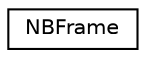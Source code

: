 digraph "Graphical Class Hierarchy"
{
  edge [fontname="Helvetica",fontsize="10",labelfontname="Helvetica",labelfontsize="10"];
  node [fontname="Helvetica",fontsize="10",shape=record];
  rankdir="LR";
  Node0 [label="NBFrame",height=0.2,width=0.4,color="black", fillcolor="white", style="filled",URL="$dc/d86/class_n_b_frame.html",tooltip="Sets and checks options for netbuild. "];
}

